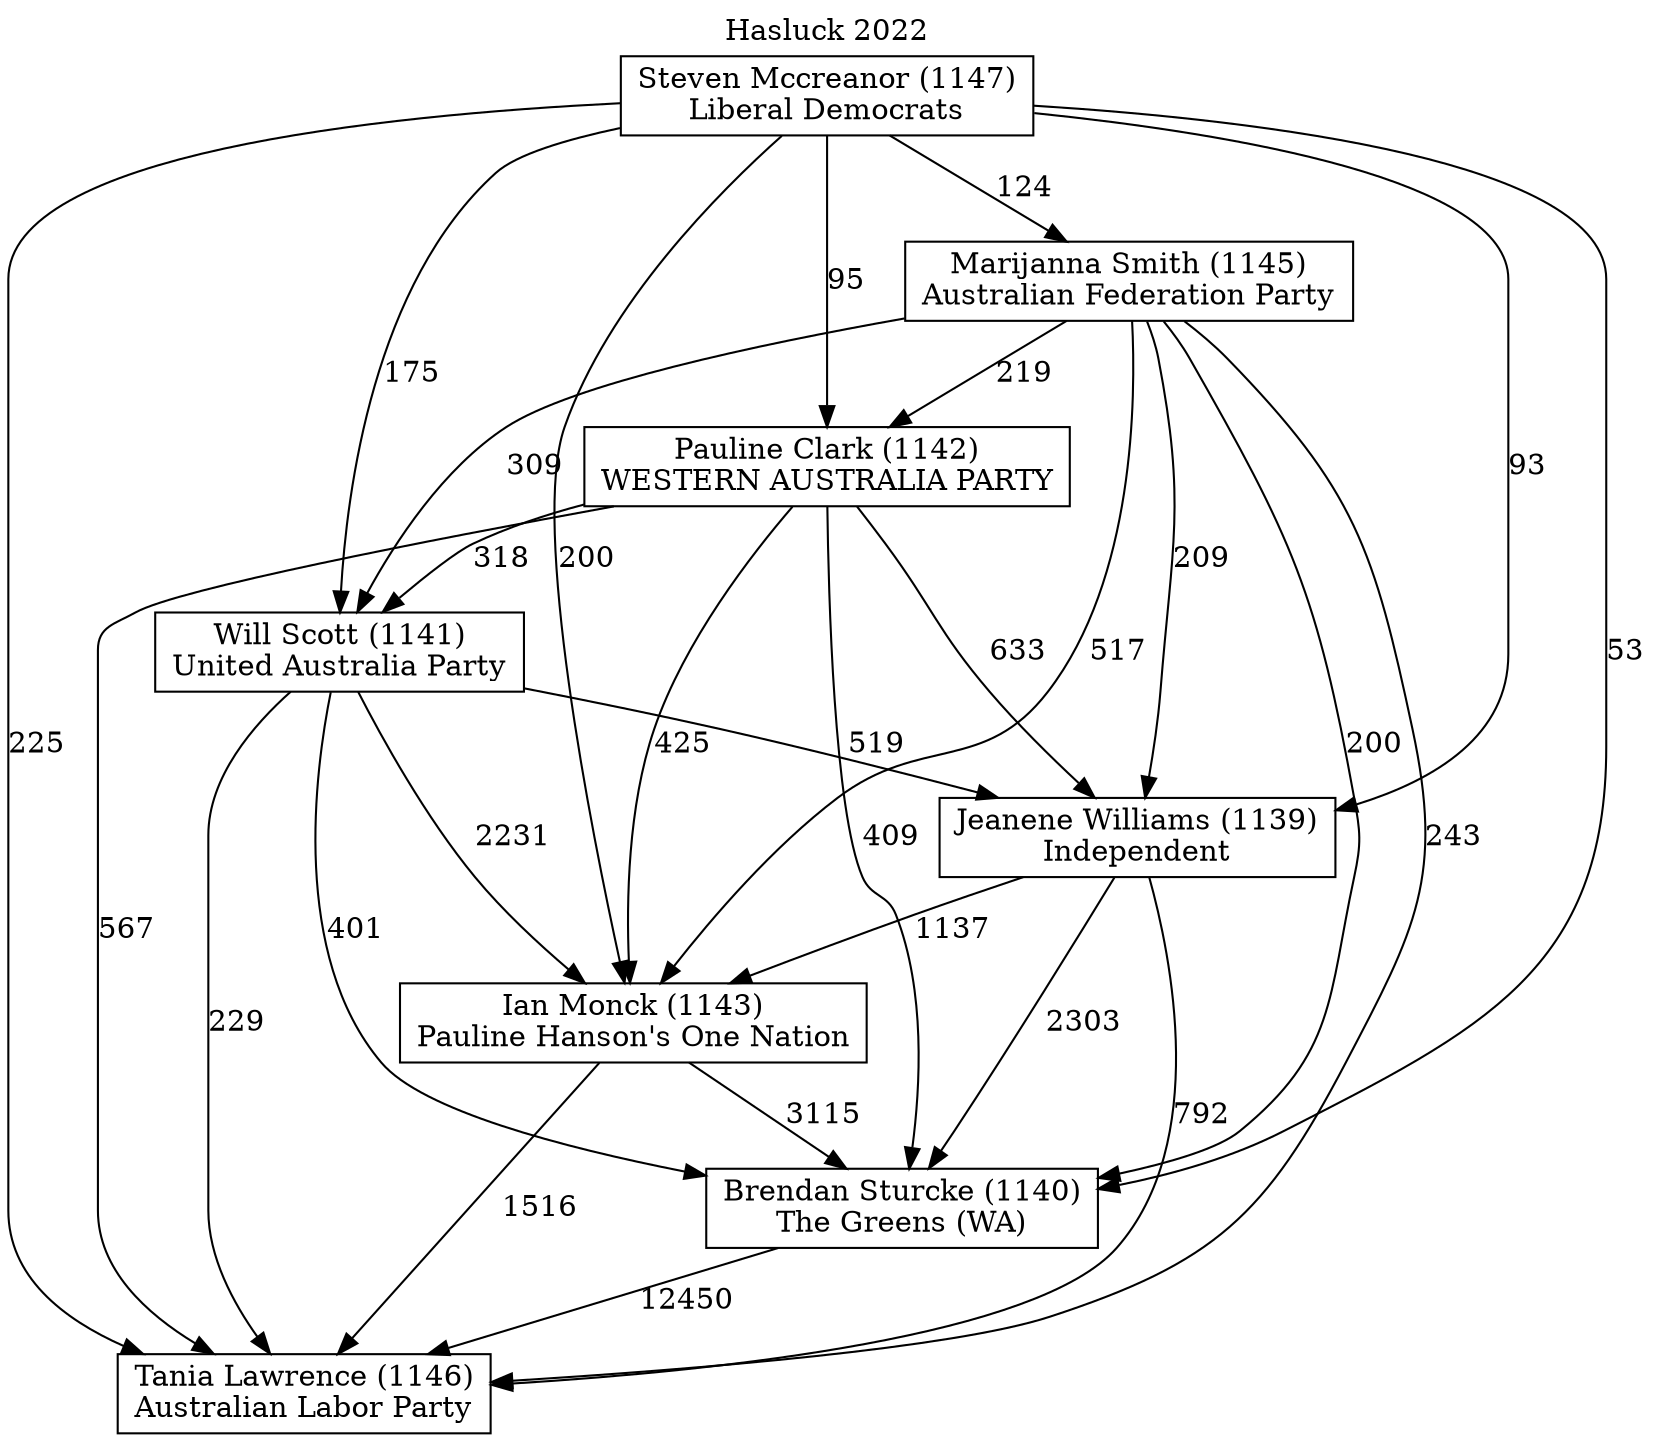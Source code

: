 // House preference flow
digraph "Tania Lawrence (1146)_Hasluck_2022" {
	graph [label="Hasluck 2022" labelloc=t mclimit=10]
	node [shape=box]
	"Steven Mccreanor (1147)" [label="Steven Mccreanor (1147)
Liberal Democrats"]
	"Ian Monck (1143)" [label="Ian Monck (1143)
Pauline Hanson's One Nation"]
	"Marijanna Smith (1145)" [label="Marijanna Smith (1145)
Australian Federation Party"]
	"Pauline Clark (1142)" [label="Pauline Clark (1142)
WESTERN AUSTRALIA PARTY"]
	"Jeanene Williams (1139)" [label="Jeanene Williams (1139)
Independent"]
	"Will Scott (1141)" [label="Will Scott (1141)
United Australia Party"]
	"Tania Lawrence (1146)" [label="Tania Lawrence (1146)
Australian Labor Party"]
	"Brendan Sturcke (1140)" [label="Brendan Sturcke (1140)
The Greens (WA)"]
	"Ian Monck (1143)" -> "Brendan Sturcke (1140)" [label=3115]
	"Steven Mccreanor (1147)" -> "Brendan Sturcke (1140)" [label=53]
	"Steven Mccreanor (1147)" -> "Ian Monck (1143)" [label=200]
	"Marijanna Smith (1145)" -> "Will Scott (1141)" [label=309]
	"Steven Mccreanor (1147)" -> "Tania Lawrence (1146)" [label=225]
	"Steven Mccreanor (1147)" -> "Marijanna Smith (1145)" [label=124]
	"Will Scott (1141)" -> "Tania Lawrence (1146)" [label=229]
	"Steven Mccreanor (1147)" -> "Jeanene Williams (1139)" [label=93]
	"Jeanene Williams (1139)" -> "Ian Monck (1143)" [label=1137]
	"Pauline Clark (1142)" -> "Will Scott (1141)" [label=318]
	"Will Scott (1141)" -> "Brendan Sturcke (1140)" [label=401]
	"Marijanna Smith (1145)" -> "Brendan Sturcke (1140)" [label=200]
	"Pauline Clark (1142)" -> "Brendan Sturcke (1140)" [label=409]
	"Pauline Clark (1142)" -> "Jeanene Williams (1139)" [label=633]
	"Jeanene Williams (1139)" -> "Brendan Sturcke (1140)" [label=2303]
	"Steven Mccreanor (1147)" -> "Pauline Clark (1142)" [label=95]
	"Steven Mccreanor (1147)" -> "Will Scott (1141)" [label=175]
	"Marijanna Smith (1145)" -> "Tania Lawrence (1146)" [label=243]
	"Pauline Clark (1142)" -> "Ian Monck (1143)" [label=425]
	"Marijanna Smith (1145)" -> "Ian Monck (1143)" [label=517]
	"Jeanene Williams (1139)" -> "Tania Lawrence (1146)" [label=792]
	"Pauline Clark (1142)" -> "Tania Lawrence (1146)" [label=567]
	"Ian Monck (1143)" -> "Tania Lawrence (1146)" [label=1516]
	"Will Scott (1141)" -> "Jeanene Williams (1139)" [label=519]
	"Marijanna Smith (1145)" -> "Pauline Clark (1142)" [label=219]
	"Brendan Sturcke (1140)" -> "Tania Lawrence (1146)" [label=12450]
	"Will Scott (1141)" -> "Ian Monck (1143)" [label=2231]
	"Marijanna Smith (1145)" -> "Jeanene Williams (1139)" [label=209]
}
